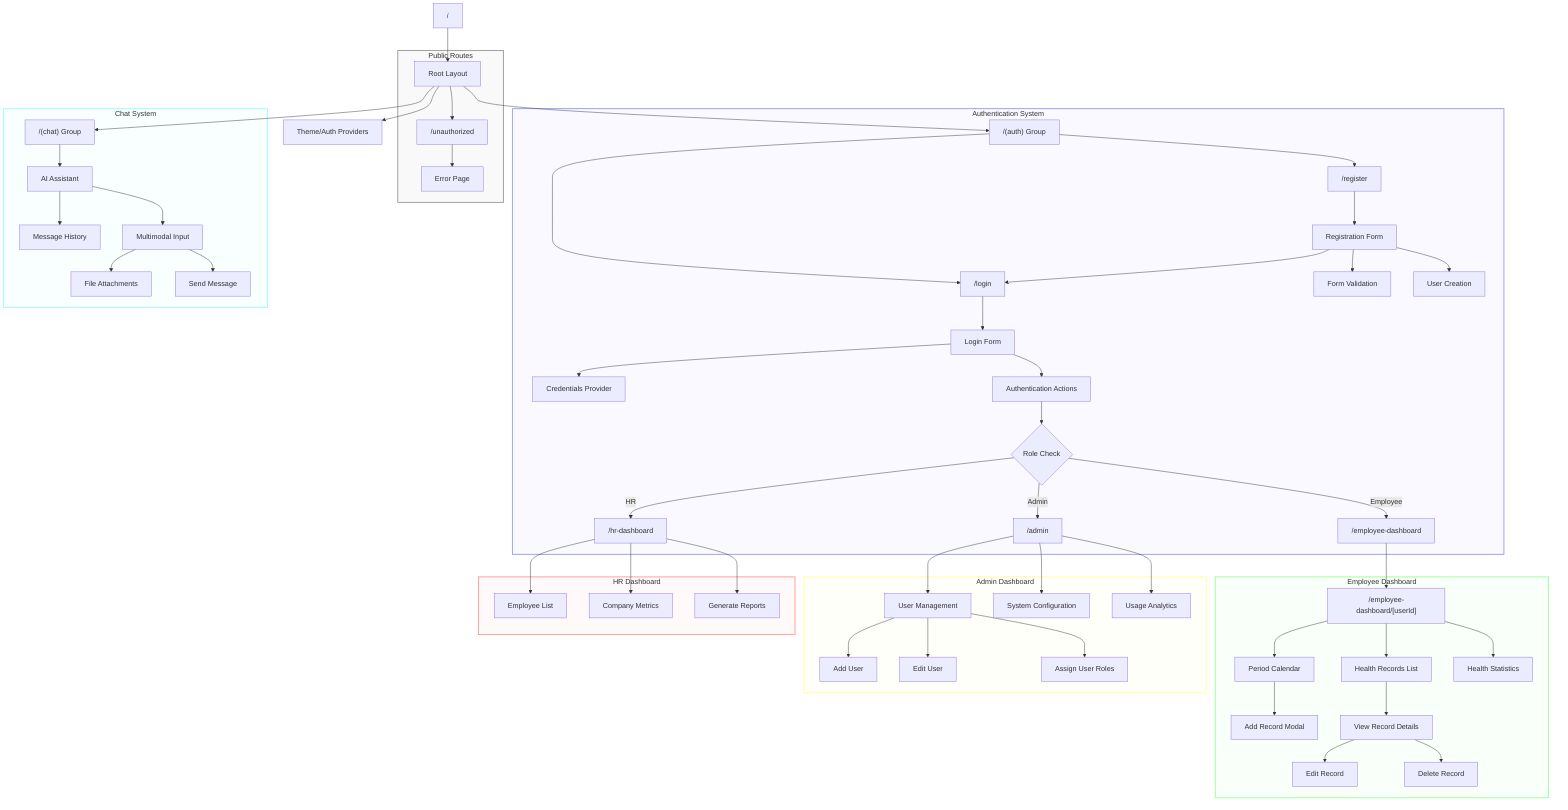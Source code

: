 flowchart TD
    root["/"] --> layout[Root Layout]
    layout --> providers[Theme/Auth Providers]
    
    subgraph PublicRoutes["Public Routes"]
        layout --> unauth["/unauthorized"] 
        unauth --> errorPage[Error Page]
    end
    
    subgraph AuthSystem["Authentication System"]
        layout --> auth["/(auth) Group"]
        auth --> login["/login"]
        auth --> register["/register"]
        
        login --> loginForm[Login Form]
        loginForm --> credentials[Credentials Provider]
        loginForm --> authActions[Authentication Actions]
        
        register --> registerForm[Registration Form]
        registerForm --> validation[Form Validation]
        registerForm --> createUser[User Creation]
        registerForm --> login
        
        authActions --> checkRedirect{Role Check}
        checkRedirect -->|Employee| employeeDashboard
        checkRedirect -->|Admin| adminDashboard
        checkRedirect -->|HR| hrDashboard
    end
    
    subgraph EmployeeDash["Employee Dashboard"]
        employeeDashboard["/employee-dashboard"] --> employeeProfile["/employee-dashboard/[userId]"]
        employeeProfile --> calendar[Period Calendar]
        employeeProfile --> records[Health Records List]
        employeeProfile --> statistics[Health Statistics]
        
        calendar --> addRecord[Add Record Modal]
        records --> viewRecord[View Record Details]
        viewRecord --> editRecord[Edit Record]
        viewRecord --> deleteRecord[Delete Record]
    end
    
    subgraph AdminDash["Admin Dashboard"]
        adminDashboard["/admin"] --> userManagement[User Management]
        adminDashboard --> systemConfig[System Configuration]
        adminDashboard --> analytics[Usage Analytics]
        
        userManagement --> addUser[Add User]
        userManagement --> editUser[Edit User]
        userManagement --> assignRoles[Assign User Roles]
    end
    
    subgraph HrDash["HR Dashboard"]
        hrDashboard["/hr-dashboard"] --> employeeList[Employee List]
        hrDashboard --> companyMetrics[Company Metrics]
        hrDashboard --> reports[Generate Reports]
    end
    
    subgraph ChatSystem["Chat System"]
        layout --> chat["/(chat) Group"]
        chat --> aiAssistant[AI Assistant]
        aiAssistant --> messageHistory[Message History]
        aiAssistant --> inputForm[Multimodal Input]
        inputForm --> attachments[File Attachments]
        inputForm --> sendMessage[Send Message]
    end
    
    %% 正确设置子图的样式
    style AuthSystem fill:#f9f9ff,stroke:#9999ff,stroke-width:2px
    style EmployeeDash fill:#f9fff9,stroke:#99ff99,stroke-width:2px
    style AdminDash fill:#fffff9,stroke:#ffff99,stroke-width:2px
    style HrDash fill:#fff9f9,stroke:#ff9999,stroke-width:2px
    style ChatSystem fill:#f9ffff,stroke:#99ffff,stroke-width:2px
    style PublicRoutes fill:#f9f9f9,stroke:#999999,stroke-width:2px